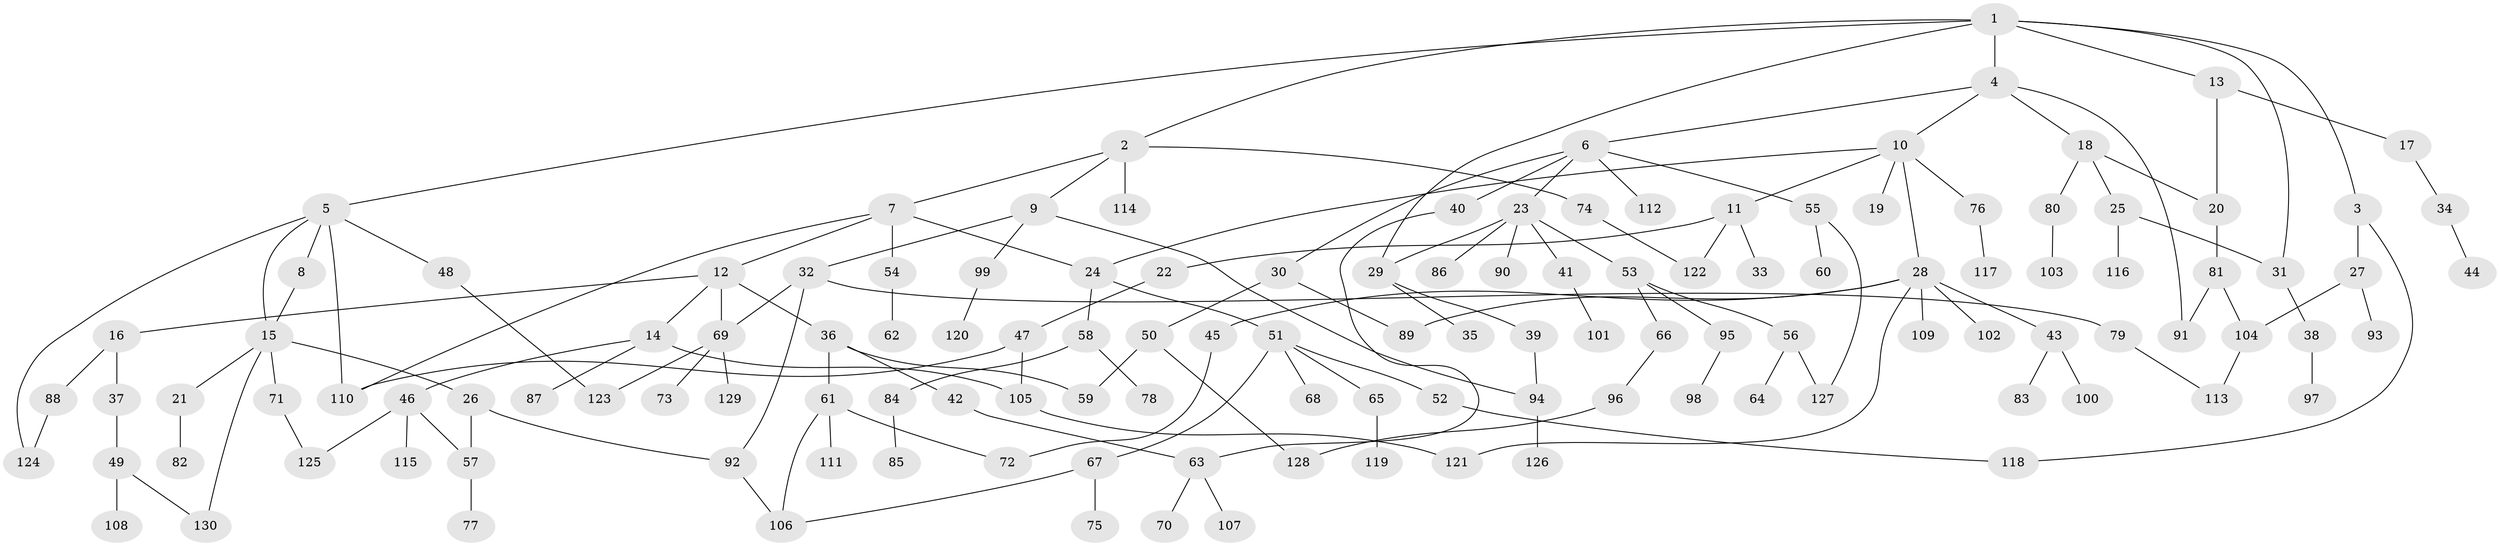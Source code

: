 // coarse degree distribution, {11: 0.011494252873563218, 4: 0.10344827586206896, 3: 0.14942528735632185, 5: 0.06896551724137931, 7: 0.04597701149425287, 2: 0.25287356321839083, 8: 0.011494252873563218, 6: 0.011494252873563218, 1: 0.3448275862068966}
// Generated by graph-tools (version 1.1) at 2025/51/02/27/25 19:51:36]
// undirected, 130 vertices, 159 edges
graph export_dot {
graph [start="1"]
  node [color=gray90,style=filled];
  1;
  2;
  3;
  4;
  5;
  6;
  7;
  8;
  9;
  10;
  11;
  12;
  13;
  14;
  15;
  16;
  17;
  18;
  19;
  20;
  21;
  22;
  23;
  24;
  25;
  26;
  27;
  28;
  29;
  30;
  31;
  32;
  33;
  34;
  35;
  36;
  37;
  38;
  39;
  40;
  41;
  42;
  43;
  44;
  45;
  46;
  47;
  48;
  49;
  50;
  51;
  52;
  53;
  54;
  55;
  56;
  57;
  58;
  59;
  60;
  61;
  62;
  63;
  64;
  65;
  66;
  67;
  68;
  69;
  70;
  71;
  72;
  73;
  74;
  75;
  76;
  77;
  78;
  79;
  80;
  81;
  82;
  83;
  84;
  85;
  86;
  87;
  88;
  89;
  90;
  91;
  92;
  93;
  94;
  95;
  96;
  97;
  98;
  99;
  100;
  101;
  102;
  103;
  104;
  105;
  106;
  107;
  108;
  109;
  110;
  111;
  112;
  113;
  114;
  115;
  116;
  117;
  118;
  119;
  120;
  121;
  122;
  123;
  124;
  125;
  126;
  127;
  128;
  129;
  130;
  1 -- 2;
  1 -- 3;
  1 -- 4;
  1 -- 5;
  1 -- 13;
  1 -- 29;
  1 -- 31;
  2 -- 7;
  2 -- 9;
  2 -- 74;
  2 -- 114;
  3 -- 27;
  3 -- 118;
  4 -- 6;
  4 -- 10;
  4 -- 18;
  4 -- 91;
  5 -- 8;
  5 -- 48;
  5 -- 15;
  5 -- 110;
  5 -- 124;
  6 -- 23;
  6 -- 30;
  6 -- 40;
  6 -- 55;
  6 -- 112;
  7 -- 12;
  7 -- 54;
  7 -- 110;
  7 -- 24;
  8 -- 15;
  9 -- 32;
  9 -- 94;
  9 -- 99;
  10 -- 11;
  10 -- 19;
  10 -- 24;
  10 -- 28;
  10 -- 76;
  11 -- 22;
  11 -- 33;
  11 -- 122;
  12 -- 14;
  12 -- 16;
  12 -- 36;
  12 -- 69;
  13 -- 17;
  13 -- 20;
  14 -- 46;
  14 -- 87;
  14 -- 105;
  15 -- 21;
  15 -- 26;
  15 -- 71;
  15 -- 130;
  16 -- 37;
  16 -- 88;
  17 -- 34;
  18 -- 25;
  18 -- 80;
  18 -- 20;
  20 -- 81;
  21 -- 82;
  22 -- 47;
  23 -- 41;
  23 -- 53;
  23 -- 86;
  23 -- 90;
  23 -- 29;
  24 -- 51;
  24 -- 58;
  25 -- 116;
  25 -- 31;
  26 -- 92;
  26 -- 57;
  27 -- 93;
  27 -- 104;
  28 -- 43;
  28 -- 45;
  28 -- 89;
  28 -- 102;
  28 -- 109;
  28 -- 121;
  29 -- 35;
  29 -- 39;
  30 -- 50;
  30 -- 89;
  31 -- 38;
  32 -- 79;
  32 -- 92;
  32 -- 69;
  34 -- 44;
  36 -- 42;
  36 -- 59;
  36 -- 61;
  37 -- 49;
  38 -- 97;
  39 -- 94;
  40 -- 63;
  41 -- 101;
  42 -- 63;
  43 -- 83;
  43 -- 100;
  45 -- 72;
  46 -- 57;
  46 -- 115;
  46 -- 125;
  47 -- 105;
  47 -- 110;
  48 -- 123;
  49 -- 108;
  49 -- 130;
  50 -- 128;
  50 -- 59;
  51 -- 52;
  51 -- 65;
  51 -- 67;
  51 -- 68;
  52 -- 118;
  53 -- 56;
  53 -- 66;
  53 -- 95;
  54 -- 62;
  55 -- 60;
  55 -- 127;
  56 -- 64;
  56 -- 127;
  57 -- 77;
  58 -- 78;
  58 -- 84;
  61 -- 111;
  61 -- 72;
  61 -- 106;
  63 -- 70;
  63 -- 107;
  65 -- 119;
  66 -- 96;
  67 -- 75;
  67 -- 106;
  69 -- 73;
  69 -- 129;
  69 -- 123;
  71 -- 125;
  74 -- 122;
  76 -- 117;
  79 -- 113;
  80 -- 103;
  81 -- 104;
  81 -- 91;
  84 -- 85;
  88 -- 124;
  92 -- 106;
  94 -- 126;
  95 -- 98;
  96 -- 128;
  99 -- 120;
  104 -- 113;
  105 -- 121;
}
